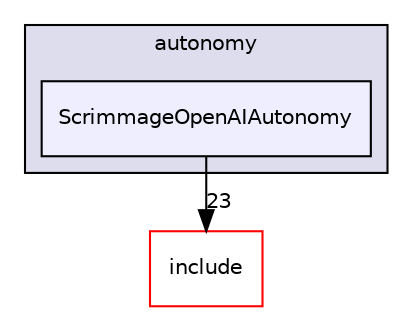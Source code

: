 digraph "/root/scrimmage/scrimmage/src/plugins/autonomy/ScrimmageOpenAIAutonomy" {
  compound=true
  node [ fontsize="10", fontname="Helvetica"];
  edge [ labelfontsize="10", labelfontname="Helvetica"];
  subgraph clusterdir_9a5cd39d655c6343ef9bc0ff48b9632e {
    graph [ bgcolor="#ddddee", pencolor="black", label="autonomy" fontname="Helvetica", fontsize="10", URL="dir_9a5cd39d655c6343ef9bc0ff48b9632e.html"]
  dir_fc4cacb5bbb260564ece286152b0f8c6 [shape=box, label="ScrimmageOpenAIAutonomy", style="filled", fillcolor="#eeeeff", pencolor="black", URL="dir_fc4cacb5bbb260564ece286152b0f8c6.html"];
  }
  dir_d44c64559bbebec7f509842c48db8b23 [shape=box label="include" fillcolor="white" style="filled" color="red" URL="dir_d44c64559bbebec7f509842c48db8b23.html"];
  dir_fc4cacb5bbb260564ece286152b0f8c6->dir_d44c64559bbebec7f509842c48db8b23 [headlabel="23", labeldistance=1.5 headhref="dir_000186_000004.html"];
}
